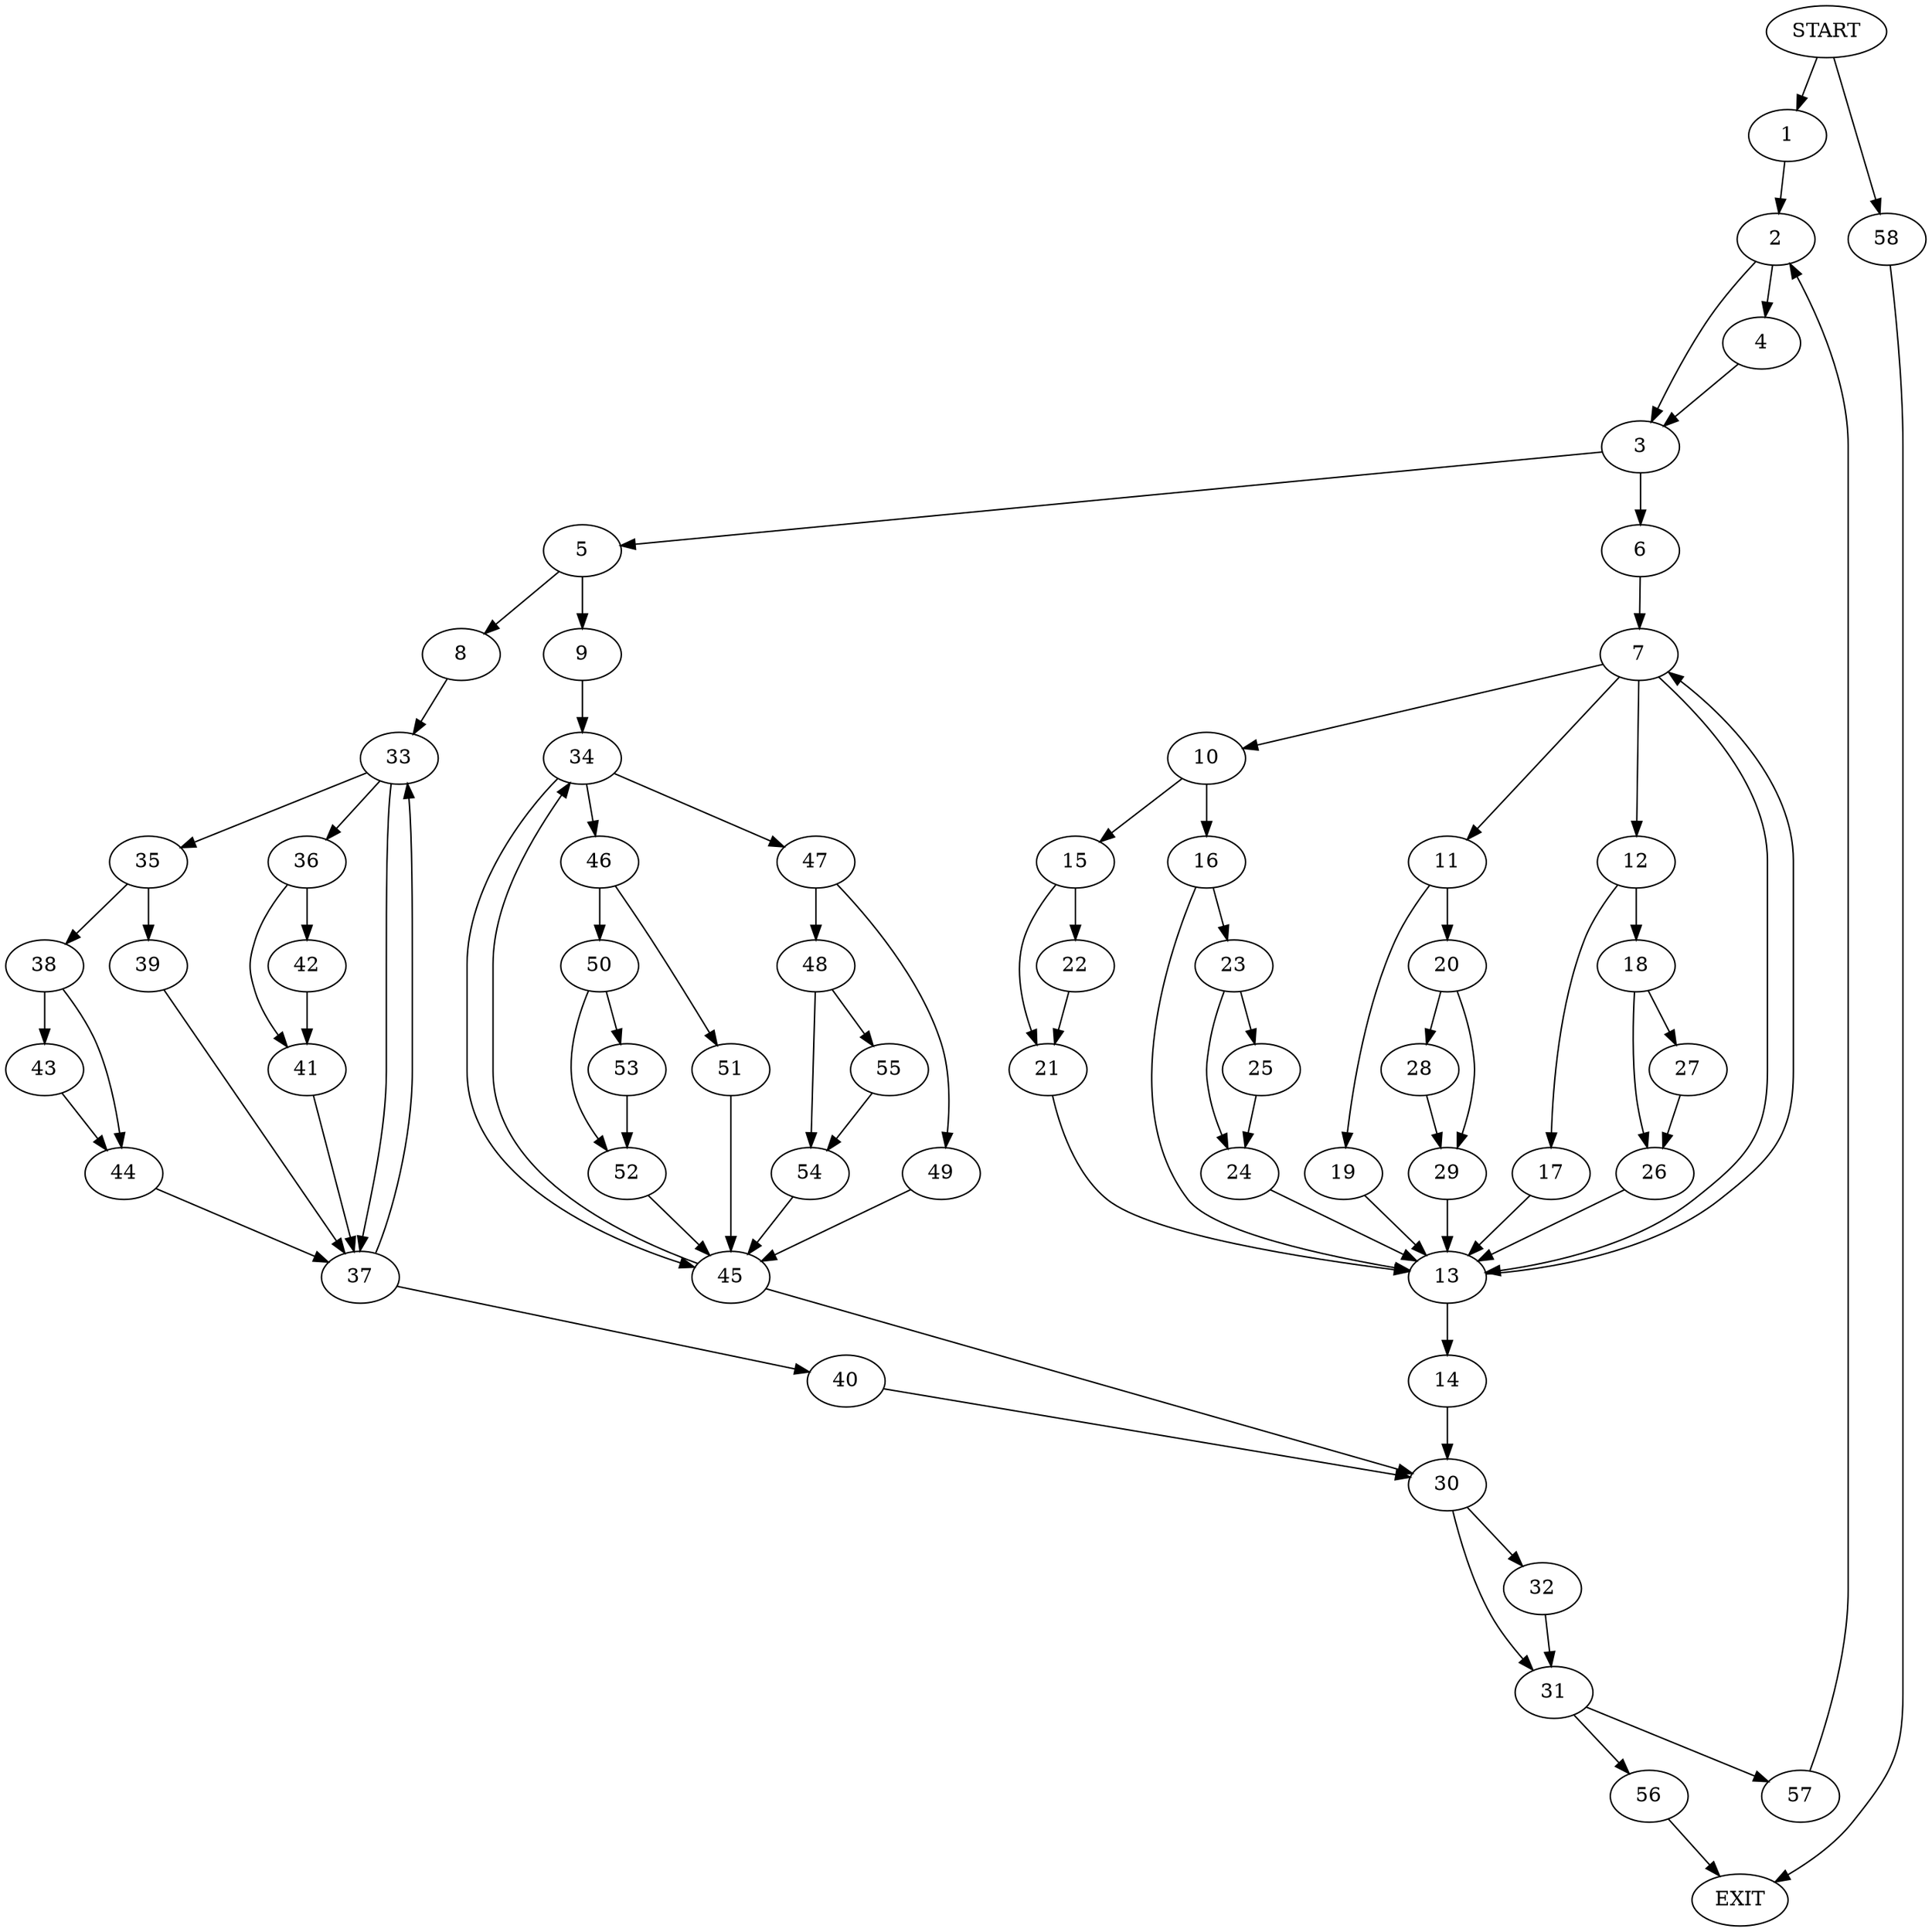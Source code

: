 digraph {
0 [label="START"]
59 [label="EXIT"]
0 -> 1
1 -> 2
2 -> 3
2 -> 4
3 -> 5
3 -> 6
4 -> 3
6 -> 7
5 -> 8
5 -> 9
7 -> 10
7 -> 11
7 -> 12
7 -> 13
13 -> 7
13 -> 14
10 -> 15
10 -> 16
12 -> 17
12 -> 18
11 -> 19
11 -> 20
15 -> 21
15 -> 22
16 -> 23
16 -> 13
22 -> 21
21 -> 13
23 -> 24
23 -> 25
24 -> 13
25 -> 24
17 -> 13
18 -> 26
18 -> 27
27 -> 26
26 -> 13
19 -> 13
20 -> 28
20 -> 29
28 -> 29
29 -> 13
14 -> 30
30 -> 31
30 -> 32
8 -> 33
9 -> 34
33 -> 35
33 -> 36
33 -> 37
35 -> 38
35 -> 39
37 -> 33
37 -> 40
36 -> 41
36 -> 42
42 -> 41
41 -> 37
39 -> 37
38 -> 43
38 -> 44
43 -> 44
44 -> 37
40 -> 30
34 -> 45
34 -> 46
34 -> 47
47 -> 48
47 -> 49
46 -> 50
46 -> 51
45 -> 30
45 -> 34
50 -> 52
50 -> 53
51 -> 45
52 -> 45
53 -> 52
49 -> 45
48 -> 54
48 -> 55
55 -> 54
54 -> 45
32 -> 31
31 -> 56
31 -> 57
57 -> 2
56 -> 59
0 -> 58
58 -> 59
}
